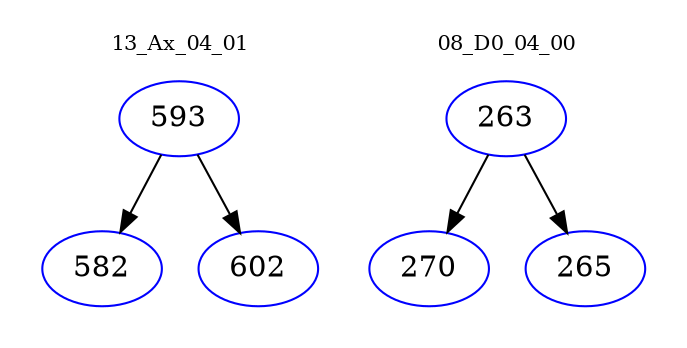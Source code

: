 digraph{
subgraph cluster_0 {
color = white
label = "13_Ax_04_01";
fontsize=10;
T0_593 [label="593", color="blue"]
T0_593 -> T0_582 [color="black"]
T0_582 [label="582", color="blue"]
T0_593 -> T0_602 [color="black"]
T0_602 [label="602", color="blue"]
}
subgraph cluster_1 {
color = white
label = "08_D0_04_00";
fontsize=10;
T1_263 [label="263", color="blue"]
T1_263 -> T1_270 [color="black"]
T1_270 [label="270", color="blue"]
T1_263 -> T1_265 [color="black"]
T1_265 [label="265", color="blue"]
}
}
